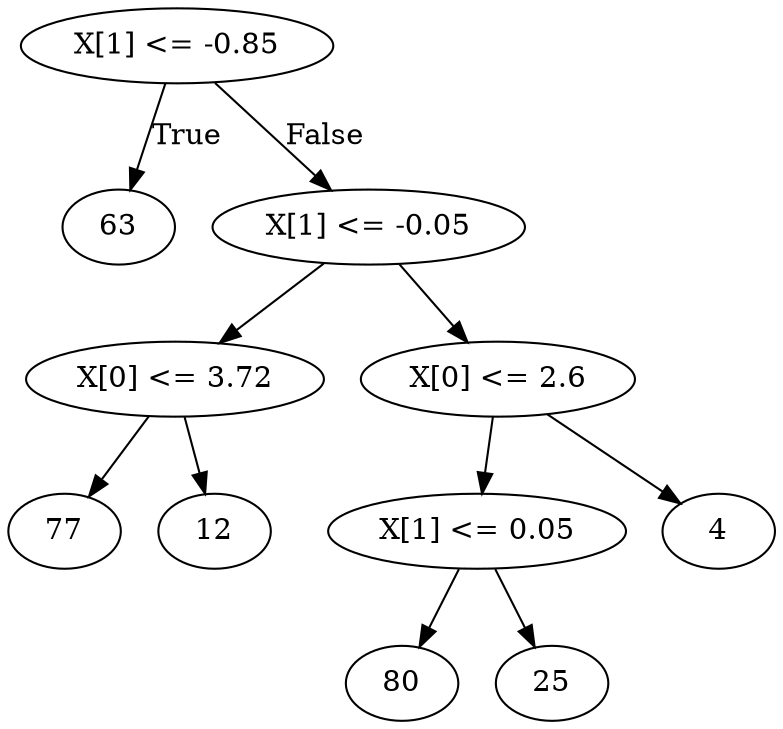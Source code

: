 digraph {
0 [label="X[1] <= -0.85"];
1 [label="63"];
0 -> 1 [label="True"];
2 [label="X[1] <= -0.05"];
3 [label="X[0] <= 3.72"];
4 [label="77"];
3 -> 4 [label=""];
5 [label="12"];
3 -> 5 [label=""];
2 -> 3 [label=""];
6 [label="X[0] <= 2.6"];
7 [label="X[1] <= 0.05"];
8 [label="80"];
7 -> 8 [label=""];
9 [label="25"];
7 -> 9 [label=""];
6 -> 7 [label=""];
10 [label="4"];
6 -> 10 [label=""];
2 -> 6 [label=""];
0 -> 2 [label="False"];

}